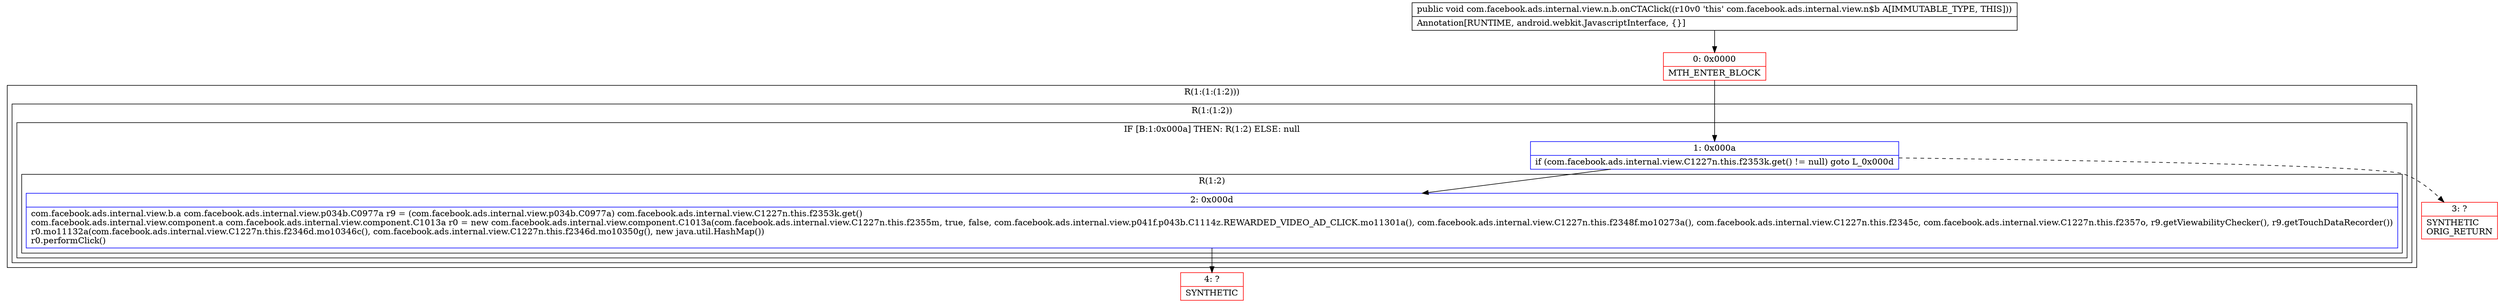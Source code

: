 digraph "CFG forcom.facebook.ads.internal.view.n.b.onCTAClick()V" {
subgraph cluster_Region_633410402 {
label = "R(1:(1:(1:2)))";
node [shape=record,color=blue];
subgraph cluster_Region_984973332 {
label = "R(1:(1:2))";
node [shape=record,color=blue];
subgraph cluster_IfRegion_1290483012 {
label = "IF [B:1:0x000a] THEN: R(1:2) ELSE: null";
node [shape=record,color=blue];
Node_1 [shape=record,label="{1\:\ 0x000a|if (com.facebook.ads.internal.view.C1227n.this.f2353k.get() != null) goto L_0x000d\l}"];
subgraph cluster_Region_580465329 {
label = "R(1:2)";
node [shape=record,color=blue];
Node_2 [shape=record,label="{2\:\ 0x000d|com.facebook.ads.internal.view.b.a com.facebook.ads.internal.view.p034b.C0977a r9 = (com.facebook.ads.internal.view.p034b.C0977a) com.facebook.ads.internal.view.C1227n.this.f2353k.get()\lcom.facebook.ads.internal.view.component.a com.facebook.ads.internal.view.component.C1013a r0 = new com.facebook.ads.internal.view.component.C1013a(com.facebook.ads.internal.view.C1227n.this.f2355m, true, false, com.facebook.ads.internal.view.p041f.p043b.C1114z.REWARDED_VIDEO_AD_CLICK.mo11301a(), com.facebook.ads.internal.view.C1227n.this.f2348f.mo10273a(), com.facebook.ads.internal.view.C1227n.this.f2345c, com.facebook.ads.internal.view.C1227n.this.f2357o, r9.getViewabilityChecker(), r9.getTouchDataRecorder())\lr0.mo11132a(com.facebook.ads.internal.view.C1227n.this.f2346d.mo10346c(), com.facebook.ads.internal.view.C1227n.this.f2346d.mo10350g(), new java.util.HashMap())\lr0.performClick()\l}"];
}
}
}
}
Node_0 [shape=record,color=red,label="{0\:\ 0x0000|MTH_ENTER_BLOCK\l}"];
Node_3 [shape=record,color=red,label="{3\:\ ?|SYNTHETIC\lORIG_RETURN\l}"];
Node_4 [shape=record,color=red,label="{4\:\ ?|SYNTHETIC\l}"];
MethodNode[shape=record,label="{public void com.facebook.ads.internal.view.n.b.onCTAClick((r10v0 'this' com.facebook.ads.internal.view.n$b A[IMMUTABLE_TYPE, THIS]))  | Annotation[RUNTIME, android.webkit.JavascriptInterface, \{\}]\l}"];
MethodNode -> Node_0;
Node_1 -> Node_2;
Node_1 -> Node_3[style=dashed];
Node_2 -> Node_4;
Node_0 -> Node_1;
}

